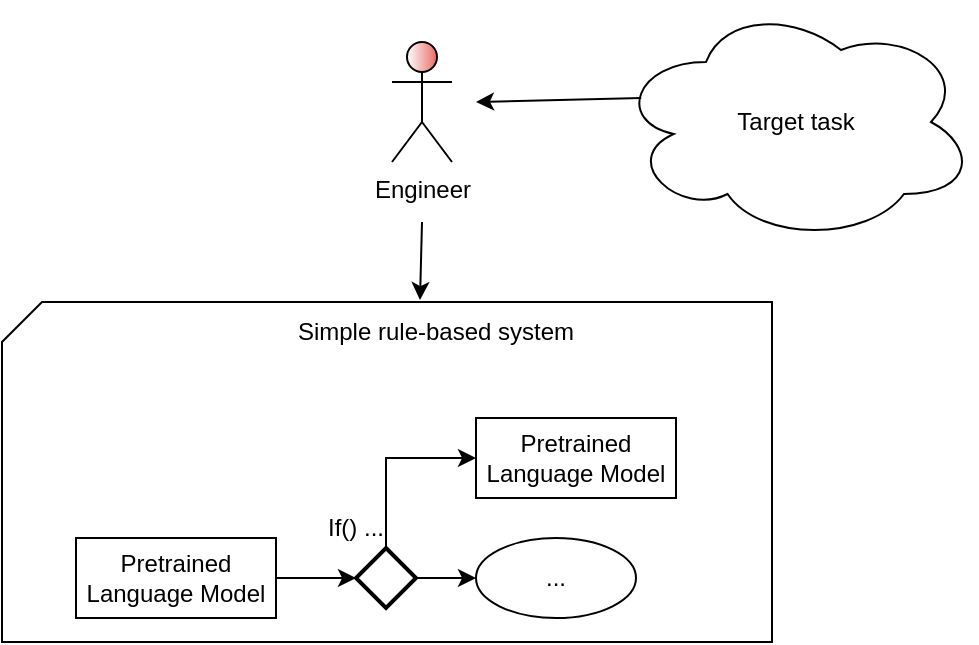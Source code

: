 <mxfile version="20.2.0" type="github">
  <diagram id="B1HYyHllb_1G-tCJ6Y_t" name="Page-1">
    <mxGraphModel dx="771" dy="522" grid="1" gridSize="10" guides="1" tooltips="1" connect="1" arrows="1" fold="1" page="1" pageScale="1" pageWidth="850" pageHeight="1100" math="0" shadow="0">
      <root>
        <mxCell id="0" />
        <mxCell id="1" parent="0" />
        <mxCell id="l1_Q-1XUEX0h0jLdZMR2-9" value="" style="verticalLabelPosition=bottom;verticalAlign=top;html=1;shape=card;whiteSpace=wrap;size=20;arcSize=12;fillColor=none;gradientColor=#ffffff;gradientDirection=east;" parent="1" vertex="1">
          <mxGeometry x="173" y="230" width="385" height="170" as="geometry" />
        </mxCell>
        <mxCell id="l1_Q-1XUEX0h0jLdZMR2-13" style="edgeStyle=orthogonalEdgeStyle;rounded=0;orthogonalLoop=1;jettySize=auto;html=1;exitX=1;exitY=0.5;exitDx=0;exitDy=0;entryX=0;entryY=0.5;entryDx=0;entryDy=0;entryPerimeter=0;" parent="1" source="l1_Q-1XUEX0h0jLdZMR2-1" target="l1_Q-1XUEX0h0jLdZMR2-10" edge="1">
          <mxGeometry relative="1" as="geometry" />
        </mxCell>
        <mxCell id="l1_Q-1XUEX0h0jLdZMR2-1" value="&lt;div&gt;Pretrained&lt;/div&gt;&lt;div&gt;Language Model&lt;br&gt;&lt;/div&gt;" style="rounded=0;whiteSpace=wrap;html=1;gradientColor=#ffffff;fillColor=none;gradientDirection=east;" parent="1" vertex="1">
          <mxGeometry x="210" y="348" width="100" height="40" as="geometry" />
        </mxCell>
        <mxCell id="l1_Q-1XUEX0h0jLdZMR2-2" value="Target task" style="ellipse;shape=cloud;whiteSpace=wrap;html=1;" parent="1" vertex="1">
          <mxGeometry x="480" y="80" width="180" height="120" as="geometry" />
        </mxCell>
        <mxCell id="l1_Q-1XUEX0h0jLdZMR2-3" value="Engineer" style="shape=umlActor;verticalLabelPosition=bottom;verticalAlign=top;html=1;outlineConnect=0;fillColor=#EA6B66;gradientColor=#ffffff;gradientDirection=west;" parent="1" vertex="1">
          <mxGeometry x="368" y="100" width="30" height="60" as="geometry" />
        </mxCell>
        <mxCell id="l1_Q-1XUEX0h0jLdZMR2-4" value="" style="endArrow=classic;html=1;rounded=0;exitX=0.07;exitY=0.4;exitDx=0;exitDy=0;exitPerimeter=0;" parent="1" source="l1_Q-1XUEX0h0jLdZMR2-2" edge="1">
          <mxGeometry width="50" height="50" relative="1" as="geometry">
            <mxPoint x="420" y="240" as="sourcePoint" />
            <mxPoint x="410" y="130" as="targetPoint" />
          </mxGeometry>
        </mxCell>
        <mxCell id="l1_Q-1XUEX0h0jLdZMR2-6" value="" style="endArrow=classic;html=1;rounded=0;entryX=0.46;entryY=-0.033;entryDx=0;entryDy=0;entryPerimeter=0;" parent="1" target="l1_Q-1XUEX0h0jLdZMR2-18" edge="1">
          <mxGeometry width="50" height="50" relative="1" as="geometry">
            <mxPoint x="383" y="190" as="sourcePoint" />
            <mxPoint x="220" y="260" as="targetPoint" />
          </mxGeometry>
        </mxCell>
        <mxCell id="l1_Q-1XUEX0h0jLdZMR2-10" value="" style="strokeWidth=2;html=1;shape=mxgraph.flowchart.decision;whiteSpace=wrap;fillColor=none;gradientColor=#ffffff;gradientDirection=east;" parent="1" vertex="1">
          <mxGeometry x="350" y="353" width="30" height="30" as="geometry" />
        </mxCell>
        <mxCell id="l1_Q-1XUEX0h0jLdZMR2-14" value="..." style="ellipse;whiteSpace=wrap;html=1;fillColor=none;gradientColor=#ffffff;gradientDirection=east;" parent="1" vertex="1">
          <mxGeometry x="410" y="348" width="80" height="40" as="geometry" />
        </mxCell>
        <mxCell id="l1_Q-1XUEX0h0jLdZMR2-15" value="" style="endArrow=classic;html=1;rounded=0;exitX=1;exitY=0.5;exitDx=0;exitDy=0;exitPerimeter=0;entryX=0;entryY=0.5;entryDx=0;entryDy=0;" parent="1" source="l1_Q-1XUEX0h0jLdZMR2-10" target="l1_Q-1XUEX0h0jLdZMR2-14" edge="1">
          <mxGeometry width="50" height="50" relative="1" as="geometry">
            <mxPoint x="360" y="268" as="sourcePoint" />
            <mxPoint x="410" y="218" as="targetPoint" />
          </mxGeometry>
        </mxCell>
        <mxCell id="l1_Q-1XUEX0h0jLdZMR2-16" value="&lt;div&gt;Pretrained&lt;/div&gt;&lt;div&gt;Language Model&lt;br&gt;&lt;/div&gt;" style="rounded=0;whiteSpace=wrap;html=1;gradientColor=#ffffff;fillColor=none;gradientDirection=east;" parent="1" vertex="1">
          <mxGeometry x="410" y="288" width="100" height="40" as="geometry" />
        </mxCell>
        <mxCell id="l1_Q-1XUEX0h0jLdZMR2-17" value="" style="endArrow=classic;html=1;rounded=0;exitX=0.5;exitY=0;exitDx=0;exitDy=0;exitPerimeter=0;entryX=0;entryY=0.5;entryDx=0;entryDy=0;" parent="1" source="l1_Q-1XUEX0h0jLdZMR2-10" target="l1_Q-1XUEX0h0jLdZMR2-16" edge="1">
          <mxGeometry width="50" height="50" relative="1" as="geometry">
            <mxPoint x="360" y="268" as="sourcePoint" />
            <mxPoint x="410" y="218" as="targetPoint" />
            <Array as="points">
              <mxPoint x="365" y="308" />
            </Array>
          </mxGeometry>
        </mxCell>
        <mxCell id="l1_Q-1XUEX0h0jLdZMR2-18" value="Simple rule-based system" style="text;html=1;strokeColor=none;fillColor=none;align=center;verticalAlign=middle;whiteSpace=wrap;rounded=0;" parent="1" vertex="1">
          <mxGeometry x="290" y="230" width="200" height="30" as="geometry" />
        </mxCell>
        <mxCell id="B7K-_4xzZhreUhzAmbft-1" value="&lt;div&gt;If() ...&lt;/div&gt;" style="text;html=1;strokeColor=none;fillColor=none;align=center;verticalAlign=middle;whiteSpace=wrap;rounded=0;" vertex="1" parent="1">
          <mxGeometry x="320" y="328" width="60" height="30" as="geometry" />
        </mxCell>
      </root>
    </mxGraphModel>
  </diagram>
</mxfile>
